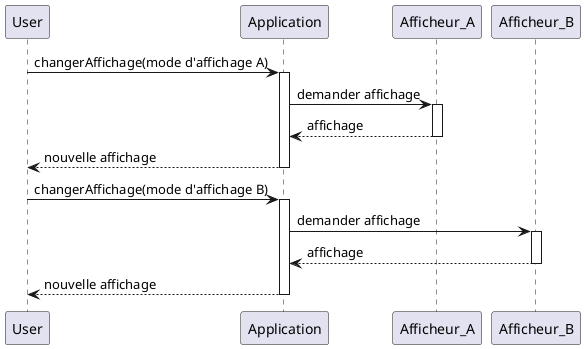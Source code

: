 @startuml

User -> Application : changerAffichage(mode d'affichage A)
activate Application

Application -> Afficheur_A : demander affichage
activate Afficheur_A
Application <-- Afficheur_A : affichage
deactivate Afficheur_A

User <-- Application : nouvelle affichage
deactivate Application

User -> Application : changerAffichage(mode d'affichage B)
activate Application

Application -> Afficheur_B : demander affichage
activate Afficheur_B
Application <-- Afficheur_B : affichage
deactivate Afficheur_B

User <-- Application : nouvelle affichage
deactivate Application

@enduml